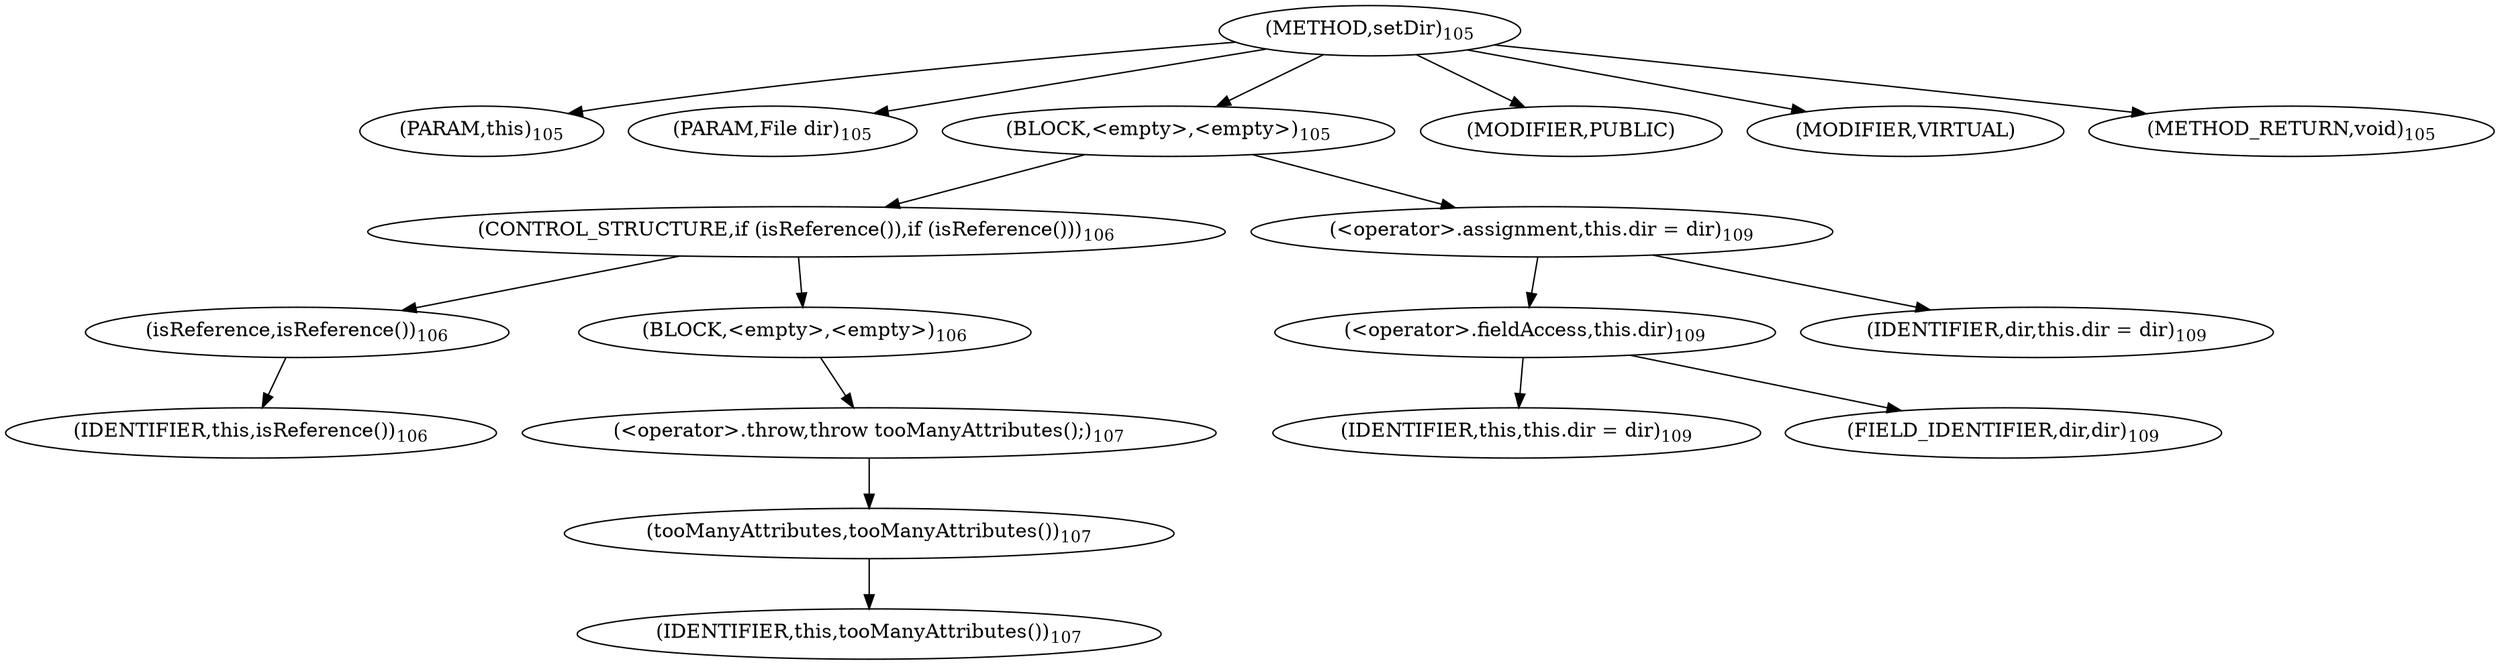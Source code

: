 digraph "setDir" {  
"110" [label = <(METHOD,setDir)<SUB>105</SUB>> ]
"11" [label = <(PARAM,this)<SUB>105</SUB>> ]
"111" [label = <(PARAM,File dir)<SUB>105</SUB>> ]
"112" [label = <(BLOCK,&lt;empty&gt;,&lt;empty&gt;)<SUB>105</SUB>> ]
"113" [label = <(CONTROL_STRUCTURE,if (isReference()),if (isReference()))<SUB>106</SUB>> ]
"114" [label = <(isReference,isReference())<SUB>106</SUB>> ]
"10" [label = <(IDENTIFIER,this,isReference())<SUB>106</SUB>> ]
"115" [label = <(BLOCK,&lt;empty&gt;,&lt;empty&gt;)<SUB>106</SUB>> ]
"116" [label = <(&lt;operator&gt;.throw,throw tooManyAttributes();)<SUB>107</SUB>> ]
"117" [label = <(tooManyAttributes,tooManyAttributes())<SUB>107</SUB>> ]
"12" [label = <(IDENTIFIER,this,tooManyAttributes())<SUB>107</SUB>> ]
"118" [label = <(&lt;operator&gt;.assignment,this.dir = dir)<SUB>109</SUB>> ]
"119" [label = <(&lt;operator&gt;.fieldAccess,this.dir)<SUB>109</SUB>> ]
"13" [label = <(IDENTIFIER,this,this.dir = dir)<SUB>109</SUB>> ]
"120" [label = <(FIELD_IDENTIFIER,dir,dir)<SUB>109</SUB>> ]
"121" [label = <(IDENTIFIER,dir,this.dir = dir)<SUB>109</SUB>> ]
"122" [label = <(MODIFIER,PUBLIC)> ]
"123" [label = <(MODIFIER,VIRTUAL)> ]
"124" [label = <(METHOD_RETURN,void)<SUB>105</SUB>> ]
  "110" -> "11" 
  "110" -> "111" 
  "110" -> "112" 
  "110" -> "122" 
  "110" -> "123" 
  "110" -> "124" 
  "112" -> "113" 
  "112" -> "118" 
  "113" -> "114" 
  "113" -> "115" 
  "114" -> "10" 
  "115" -> "116" 
  "116" -> "117" 
  "117" -> "12" 
  "118" -> "119" 
  "118" -> "121" 
  "119" -> "13" 
  "119" -> "120" 
}
